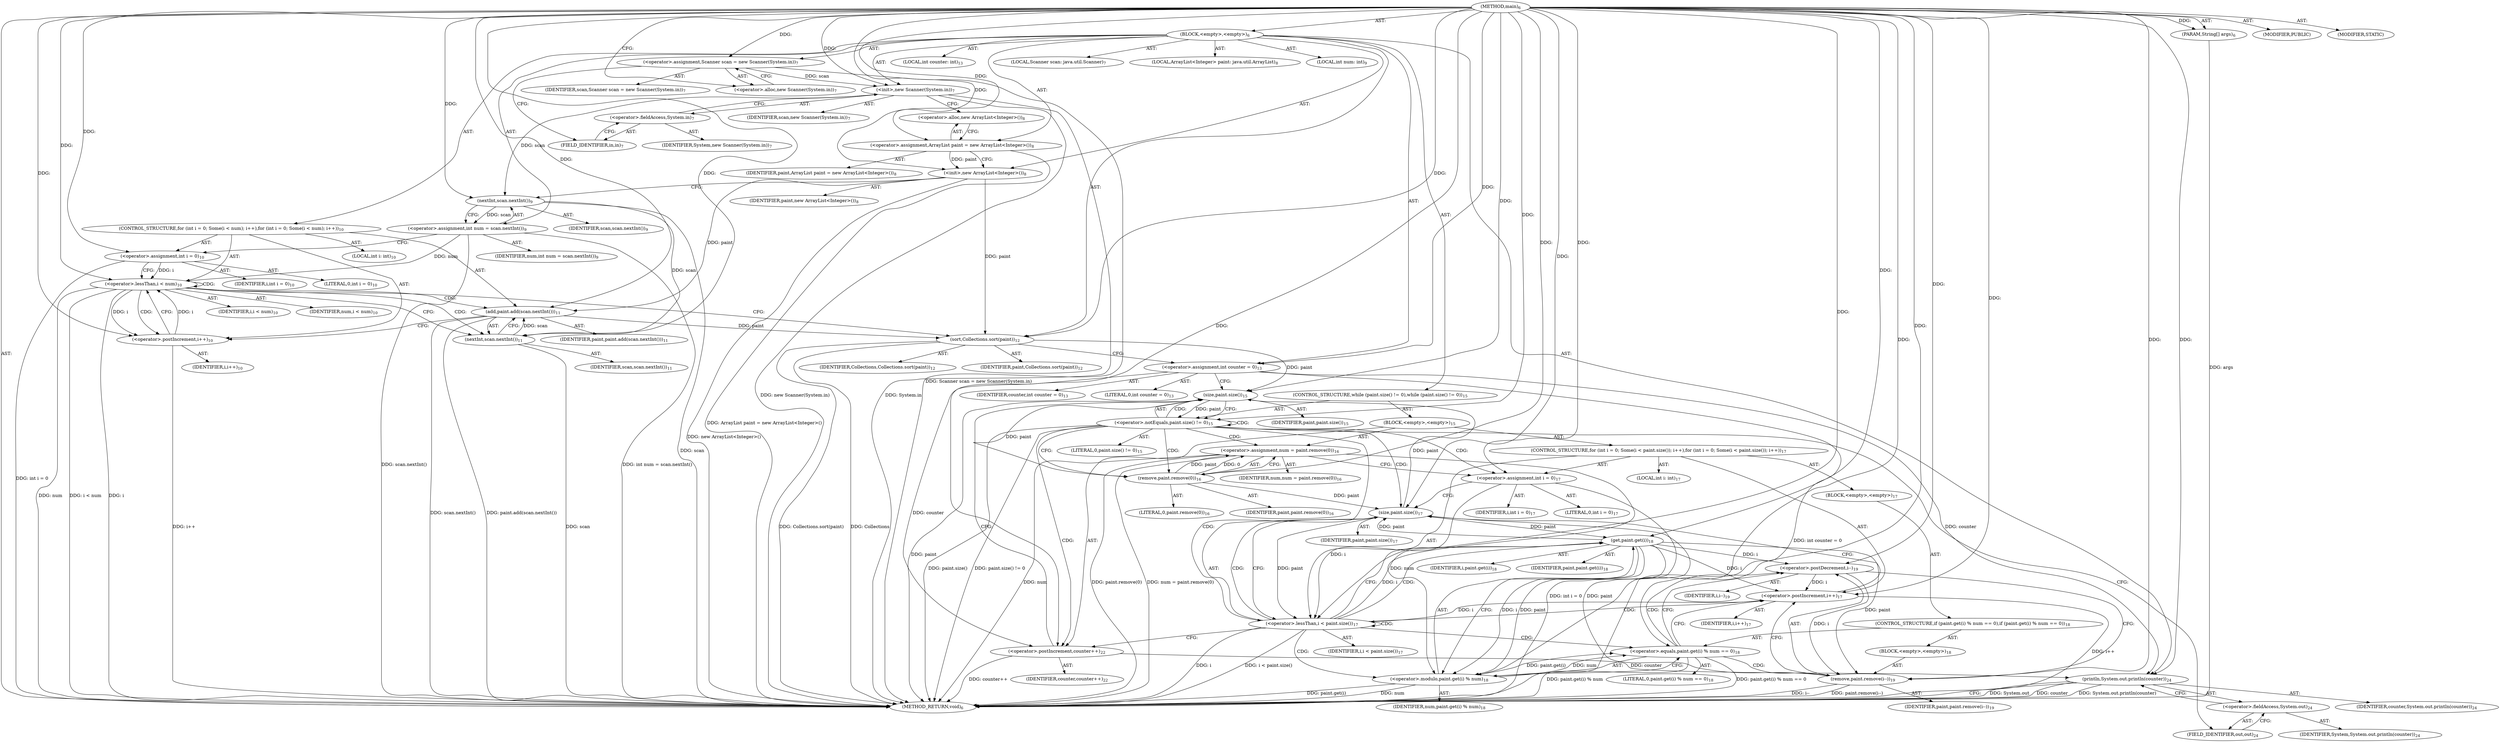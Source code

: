 digraph "main" {  
"21" [label = <(METHOD,main)<SUB>6</SUB>> ]
"22" [label = <(PARAM,String[] args)<SUB>6</SUB>> ]
"23" [label = <(BLOCK,&lt;empty&gt;,&lt;empty&gt;)<SUB>6</SUB>> ]
"4" [label = <(LOCAL,Scanner scan: java.util.Scanner)<SUB>7</SUB>> ]
"24" [label = <(&lt;operator&gt;.assignment,Scanner scan = new Scanner(System.in))<SUB>7</SUB>> ]
"25" [label = <(IDENTIFIER,scan,Scanner scan = new Scanner(System.in))<SUB>7</SUB>> ]
"26" [label = <(&lt;operator&gt;.alloc,new Scanner(System.in))<SUB>7</SUB>> ]
"27" [label = <(&lt;init&gt;,new Scanner(System.in))<SUB>7</SUB>> ]
"3" [label = <(IDENTIFIER,scan,new Scanner(System.in))<SUB>7</SUB>> ]
"28" [label = <(&lt;operator&gt;.fieldAccess,System.in)<SUB>7</SUB>> ]
"29" [label = <(IDENTIFIER,System,new Scanner(System.in))<SUB>7</SUB>> ]
"30" [label = <(FIELD_IDENTIFIER,in,in)<SUB>7</SUB>> ]
"6" [label = <(LOCAL,ArrayList&lt;Integer&gt; paint: java.util.ArrayList)<SUB>8</SUB>> ]
"31" [label = <(&lt;operator&gt;.assignment,ArrayList paint = new ArrayList&lt;Integer&gt;())<SUB>8</SUB>> ]
"32" [label = <(IDENTIFIER,paint,ArrayList paint = new ArrayList&lt;Integer&gt;())<SUB>8</SUB>> ]
"33" [label = <(&lt;operator&gt;.alloc,new ArrayList&lt;Integer&gt;())<SUB>8</SUB>> ]
"34" [label = <(&lt;init&gt;,new ArrayList&lt;Integer&gt;())<SUB>8</SUB>> ]
"5" [label = <(IDENTIFIER,paint,new ArrayList&lt;Integer&gt;())<SUB>8</SUB>> ]
"35" [label = <(LOCAL,int num: int)<SUB>9</SUB>> ]
"36" [label = <(&lt;operator&gt;.assignment,int num = scan.nextInt())<SUB>9</SUB>> ]
"37" [label = <(IDENTIFIER,num,int num = scan.nextInt())<SUB>9</SUB>> ]
"38" [label = <(nextInt,scan.nextInt())<SUB>9</SUB>> ]
"39" [label = <(IDENTIFIER,scan,scan.nextInt())<SUB>9</SUB>> ]
"40" [label = <(CONTROL_STRUCTURE,for (int i = 0; Some(i &lt; num); i++),for (int i = 0; Some(i &lt; num); i++))<SUB>10</SUB>> ]
"41" [label = <(LOCAL,int i: int)<SUB>10</SUB>> ]
"42" [label = <(&lt;operator&gt;.assignment,int i = 0)<SUB>10</SUB>> ]
"43" [label = <(IDENTIFIER,i,int i = 0)<SUB>10</SUB>> ]
"44" [label = <(LITERAL,0,int i = 0)<SUB>10</SUB>> ]
"45" [label = <(&lt;operator&gt;.lessThan,i &lt; num)<SUB>10</SUB>> ]
"46" [label = <(IDENTIFIER,i,i &lt; num)<SUB>10</SUB>> ]
"47" [label = <(IDENTIFIER,num,i &lt; num)<SUB>10</SUB>> ]
"48" [label = <(&lt;operator&gt;.postIncrement,i++)<SUB>10</SUB>> ]
"49" [label = <(IDENTIFIER,i,i++)<SUB>10</SUB>> ]
"50" [label = <(add,paint.add(scan.nextInt()))<SUB>11</SUB>> ]
"51" [label = <(IDENTIFIER,paint,paint.add(scan.nextInt()))<SUB>11</SUB>> ]
"52" [label = <(nextInt,scan.nextInt())<SUB>11</SUB>> ]
"53" [label = <(IDENTIFIER,scan,scan.nextInt())<SUB>11</SUB>> ]
"54" [label = <(sort,Collections.sort(paint))<SUB>12</SUB>> ]
"55" [label = <(IDENTIFIER,Collections,Collections.sort(paint))<SUB>12</SUB>> ]
"56" [label = <(IDENTIFIER,paint,Collections.sort(paint))<SUB>12</SUB>> ]
"57" [label = <(LOCAL,int counter: int)<SUB>13</SUB>> ]
"58" [label = <(&lt;operator&gt;.assignment,int counter = 0)<SUB>13</SUB>> ]
"59" [label = <(IDENTIFIER,counter,int counter = 0)<SUB>13</SUB>> ]
"60" [label = <(LITERAL,0,int counter = 0)<SUB>13</SUB>> ]
"61" [label = <(CONTROL_STRUCTURE,while (paint.size() != 0),while (paint.size() != 0))<SUB>15</SUB>> ]
"62" [label = <(&lt;operator&gt;.notEquals,paint.size() != 0)<SUB>15</SUB>> ]
"63" [label = <(size,paint.size())<SUB>15</SUB>> ]
"64" [label = <(IDENTIFIER,paint,paint.size())<SUB>15</SUB>> ]
"65" [label = <(LITERAL,0,paint.size() != 0)<SUB>15</SUB>> ]
"66" [label = <(BLOCK,&lt;empty&gt;,&lt;empty&gt;)<SUB>15</SUB>> ]
"67" [label = <(&lt;operator&gt;.assignment,num = paint.remove(0))<SUB>16</SUB>> ]
"68" [label = <(IDENTIFIER,num,num = paint.remove(0))<SUB>16</SUB>> ]
"69" [label = <(remove,paint.remove(0))<SUB>16</SUB>> ]
"70" [label = <(IDENTIFIER,paint,paint.remove(0))<SUB>16</SUB>> ]
"71" [label = <(LITERAL,0,paint.remove(0))<SUB>16</SUB>> ]
"72" [label = <(CONTROL_STRUCTURE,for (int i = 0; Some(i &lt; paint.size()); i++),for (int i = 0; Some(i &lt; paint.size()); i++))<SUB>17</SUB>> ]
"73" [label = <(LOCAL,int i: int)<SUB>17</SUB>> ]
"74" [label = <(&lt;operator&gt;.assignment,int i = 0)<SUB>17</SUB>> ]
"75" [label = <(IDENTIFIER,i,int i = 0)<SUB>17</SUB>> ]
"76" [label = <(LITERAL,0,int i = 0)<SUB>17</SUB>> ]
"77" [label = <(&lt;operator&gt;.lessThan,i &lt; paint.size())<SUB>17</SUB>> ]
"78" [label = <(IDENTIFIER,i,i &lt; paint.size())<SUB>17</SUB>> ]
"79" [label = <(size,paint.size())<SUB>17</SUB>> ]
"80" [label = <(IDENTIFIER,paint,paint.size())<SUB>17</SUB>> ]
"81" [label = <(&lt;operator&gt;.postIncrement,i++)<SUB>17</SUB>> ]
"82" [label = <(IDENTIFIER,i,i++)<SUB>17</SUB>> ]
"83" [label = <(BLOCK,&lt;empty&gt;,&lt;empty&gt;)<SUB>17</SUB>> ]
"84" [label = <(CONTROL_STRUCTURE,if (paint.get(i) % num == 0),if (paint.get(i) % num == 0))<SUB>18</SUB>> ]
"85" [label = <(&lt;operator&gt;.equals,paint.get(i) % num == 0)<SUB>18</SUB>> ]
"86" [label = <(&lt;operator&gt;.modulo,paint.get(i) % num)<SUB>18</SUB>> ]
"87" [label = <(get,paint.get(i))<SUB>18</SUB>> ]
"88" [label = <(IDENTIFIER,paint,paint.get(i))<SUB>18</SUB>> ]
"89" [label = <(IDENTIFIER,i,paint.get(i))<SUB>18</SUB>> ]
"90" [label = <(IDENTIFIER,num,paint.get(i) % num)<SUB>18</SUB>> ]
"91" [label = <(LITERAL,0,paint.get(i) % num == 0)<SUB>18</SUB>> ]
"92" [label = <(BLOCK,&lt;empty&gt;,&lt;empty&gt;)<SUB>18</SUB>> ]
"93" [label = <(remove,paint.remove(i--))<SUB>19</SUB>> ]
"94" [label = <(IDENTIFIER,paint,paint.remove(i--))<SUB>19</SUB>> ]
"95" [label = <(&lt;operator&gt;.postDecrement,i--)<SUB>19</SUB>> ]
"96" [label = <(IDENTIFIER,i,i--)<SUB>19</SUB>> ]
"97" [label = <(&lt;operator&gt;.postIncrement,counter++)<SUB>22</SUB>> ]
"98" [label = <(IDENTIFIER,counter,counter++)<SUB>22</SUB>> ]
"99" [label = <(println,System.out.println(counter))<SUB>24</SUB>> ]
"100" [label = <(&lt;operator&gt;.fieldAccess,System.out)<SUB>24</SUB>> ]
"101" [label = <(IDENTIFIER,System,System.out.println(counter))<SUB>24</SUB>> ]
"102" [label = <(FIELD_IDENTIFIER,out,out)<SUB>24</SUB>> ]
"103" [label = <(IDENTIFIER,counter,System.out.println(counter))<SUB>24</SUB>> ]
"104" [label = <(MODIFIER,PUBLIC)> ]
"105" [label = <(MODIFIER,STATIC)> ]
"106" [label = <(METHOD_RETURN,void)<SUB>6</SUB>> ]
  "21" -> "22"  [ label = "AST: "] 
  "21" -> "23"  [ label = "AST: "] 
  "21" -> "104"  [ label = "AST: "] 
  "21" -> "105"  [ label = "AST: "] 
  "21" -> "106"  [ label = "AST: "] 
  "23" -> "4"  [ label = "AST: "] 
  "23" -> "24"  [ label = "AST: "] 
  "23" -> "27"  [ label = "AST: "] 
  "23" -> "6"  [ label = "AST: "] 
  "23" -> "31"  [ label = "AST: "] 
  "23" -> "34"  [ label = "AST: "] 
  "23" -> "35"  [ label = "AST: "] 
  "23" -> "36"  [ label = "AST: "] 
  "23" -> "40"  [ label = "AST: "] 
  "23" -> "54"  [ label = "AST: "] 
  "23" -> "57"  [ label = "AST: "] 
  "23" -> "58"  [ label = "AST: "] 
  "23" -> "61"  [ label = "AST: "] 
  "23" -> "99"  [ label = "AST: "] 
  "24" -> "25"  [ label = "AST: "] 
  "24" -> "26"  [ label = "AST: "] 
  "27" -> "3"  [ label = "AST: "] 
  "27" -> "28"  [ label = "AST: "] 
  "28" -> "29"  [ label = "AST: "] 
  "28" -> "30"  [ label = "AST: "] 
  "31" -> "32"  [ label = "AST: "] 
  "31" -> "33"  [ label = "AST: "] 
  "34" -> "5"  [ label = "AST: "] 
  "36" -> "37"  [ label = "AST: "] 
  "36" -> "38"  [ label = "AST: "] 
  "38" -> "39"  [ label = "AST: "] 
  "40" -> "41"  [ label = "AST: "] 
  "40" -> "42"  [ label = "AST: "] 
  "40" -> "45"  [ label = "AST: "] 
  "40" -> "48"  [ label = "AST: "] 
  "40" -> "50"  [ label = "AST: "] 
  "42" -> "43"  [ label = "AST: "] 
  "42" -> "44"  [ label = "AST: "] 
  "45" -> "46"  [ label = "AST: "] 
  "45" -> "47"  [ label = "AST: "] 
  "48" -> "49"  [ label = "AST: "] 
  "50" -> "51"  [ label = "AST: "] 
  "50" -> "52"  [ label = "AST: "] 
  "52" -> "53"  [ label = "AST: "] 
  "54" -> "55"  [ label = "AST: "] 
  "54" -> "56"  [ label = "AST: "] 
  "58" -> "59"  [ label = "AST: "] 
  "58" -> "60"  [ label = "AST: "] 
  "61" -> "62"  [ label = "AST: "] 
  "61" -> "66"  [ label = "AST: "] 
  "62" -> "63"  [ label = "AST: "] 
  "62" -> "65"  [ label = "AST: "] 
  "63" -> "64"  [ label = "AST: "] 
  "66" -> "67"  [ label = "AST: "] 
  "66" -> "72"  [ label = "AST: "] 
  "66" -> "97"  [ label = "AST: "] 
  "67" -> "68"  [ label = "AST: "] 
  "67" -> "69"  [ label = "AST: "] 
  "69" -> "70"  [ label = "AST: "] 
  "69" -> "71"  [ label = "AST: "] 
  "72" -> "73"  [ label = "AST: "] 
  "72" -> "74"  [ label = "AST: "] 
  "72" -> "77"  [ label = "AST: "] 
  "72" -> "81"  [ label = "AST: "] 
  "72" -> "83"  [ label = "AST: "] 
  "74" -> "75"  [ label = "AST: "] 
  "74" -> "76"  [ label = "AST: "] 
  "77" -> "78"  [ label = "AST: "] 
  "77" -> "79"  [ label = "AST: "] 
  "79" -> "80"  [ label = "AST: "] 
  "81" -> "82"  [ label = "AST: "] 
  "83" -> "84"  [ label = "AST: "] 
  "84" -> "85"  [ label = "AST: "] 
  "84" -> "92"  [ label = "AST: "] 
  "85" -> "86"  [ label = "AST: "] 
  "85" -> "91"  [ label = "AST: "] 
  "86" -> "87"  [ label = "AST: "] 
  "86" -> "90"  [ label = "AST: "] 
  "87" -> "88"  [ label = "AST: "] 
  "87" -> "89"  [ label = "AST: "] 
  "92" -> "93"  [ label = "AST: "] 
  "93" -> "94"  [ label = "AST: "] 
  "93" -> "95"  [ label = "AST: "] 
  "95" -> "96"  [ label = "AST: "] 
  "97" -> "98"  [ label = "AST: "] 
  "99" -> "100"  [ label = "AST: "] 
  "99" -> "103"  [ label = "AST: "] 
  "100" -> "101"  [ label = "AST: "] 
  "100" -> "102"  [ label = "AST: "] 
  "24" -> "30"  [ label = "CFG: "] 
  "27" -> "33"  [ label = "CFG: "] 
  "31" -> "34"  [ label = "CFG: "] 
  "34" -> "38"  [ label = "CFG: "] 
  "36" -> "42"  [ label = "CFG: "] 
  "54" -> "58"  [ label = "CFG: "] 
  "58" -> "63"  [ label = "CFG: "] 
  "99" -> "106"  [ label = "CFG: "] 
  "26" -> "24"  [ label = "CFG: "] 
  "28" -> "27"  [ label = "CFG: "] 
  "33" -> "31"  [ label = "CFG: "] 
  "38" -> "36"  [ label = "CFG: "] 
  "42" -> "45"  [ label = "CFG: "] 
  "45" -> "52"  [ label = "CFG: "] 
  "45" -> "54"  [ label = "CFG: "] 
  "48" -> "45"  [ label = "CFG: "] 
  "50" -> "48"  [ label = "CFG: "] 
  "62" -> "69"  [ label = "CFG: "] 
  "62" -> "102"  [ label = "CFG: "] 
  "100" -> "99"  [ label = "CFG: "] 
  "30" -> "28"  [ label = "CFG: "] 
  "52" -> "50"  [ label = "CFG: "] 
  "63" -> "62"  [ label = "CFG: "] 
  "67" -> "74"  [ label = "CFG: "] 
  "97" -> "63"  [ label = "CFG: "] 
  "102" -> "100"  [ label = "CFG: "] 
  "69" -> "67"  [ label = "CFG: "] 
  "74" -> "79"  [ label = "CFG: "] 
  "77" -> "87"  [ label = "CFG: "] 
  "77" -> "97"  [ label = "CFG: "] 
  "81" -> "79"  [ label = "CFG: "] 
  "79" -> "77"  [ label = "CFG: "] 
  "85" -> "95"  [ label = "CFG: "] 
  "85" -> "81"  [ label = "CFG: "] 
  "86" -> "85"  [ label = "CFG: "] 
  "93" -> "81"  [ label = "CFG: "] 
  "87" -> "86"  [ label = "CFG: "] 
  "95" -> "93"  [ label = "CFG: "] 
  "21" -> "26"  [ label = "CFG: "] 
  "22" -> "106"  [ label = "DDG: args"] 
  "24" -> "106"  [ label = "DDG: Scanner scan = new Scanner(System.in)"] 
  "27" -> "106"  [ label = "DDG: System.in"] 
  "27" -> "106"  [ label = "DDG: new Scanner(System.in)"] 
  "31" -> "106"  [ label = "DDG: ArrayList paint = new ArrayList&lt;Integer&gt;()"] 
  "34" -> "106"  [ label = "DDG: new ArrayList&lt;Integer&gt;()"] 
  "38" -> "106"  [ label = "DDG: scan"] 
  "36" -> "106"  [ label = "DDG: scan.nextInt()"] 
  "36" -> "106"  [ label = "DDG: int num = scan.nextInt()"] 
  "42" -> "106"  [ label = "DDG: int i = 0"] 
  "45" -> "106"  [ label = "DDG: i"] 
  "45" -> "106"  [ label = "DDG: num"] 
  "45" -> "106"  [ label = "DDG: i &lt; num"] 
  "54" -> "106"  [ label = "DDG: Collections.sort(paint)"] 
  "58" -> "106"  [ label = "DDG: int counter = 0"] 
  "63" -> "106"  [ label = "DDG: paint"] 
  "62" -> "106"  [ label = "DDG: paint.size()"] 
  "62" -> "106"  [ label = "DDG: paint.size() != 0"] 
  "99" -> "106"  [ label = "DDG: System.out"] 
  "99" -> "106"  [ label = "DDG: counter"] 
  "99" -> "106"  [ label = "DDG: System.out.println(counter)"] 
  "67" -> "106"  [ label = "DDG: num"] 
  "67" -> "106"  [ label = "DDG: paint.remove(0)"] 
  "67" -> "106"  [ label = "DDG: num = paint.remove(0)"] 
  "74" -> "106"  [ label = "DDG: int i = 0"] 
  "77" -> "106"  [ label = "DDG: i"] 
  "77" -> "106"  [ label = "DDG: i &lt; paint.size()"] 
  "97" -> "106"  [ label = "DDG: counter++"] 
  "86" -> "106"  [ label = "DDG: paint.get(i)"] 
  "86" -> "106"  [ label = "DDG: num"] 
  "85" -> "106"  [ label = "DDG: paint.get(i) % num"] 
  "85" -> "106"  [ label = "DDG: paint.get(i) % num == 0"] 
  "93" -> "106"  [ label = "DDG: i--"] 
  "93" -> "106"  [ label = "DDG: paint.remove(i--)"] 
  "81" -> "106"  [ label = "DDG: i++"] 
  "52" -> "106"  [ label = "DDG: scan"] 
  "50" -> "106"  [ label = "DDG: scan.nextInt()"] 
  "50" -> "106"  [ label = "DDG: paint.add(scan.nextInt())"] 
  "48" -> "106"  [ label = "DDG: i++"] 
  "54" -> "106"  [ label = "DDG: Collections"] 
  "21" -> "22"  [ label = "DDG: "] 
  "21" -> "24"  [ label = "DDG: "] 
  "21" -> "31"  [ label = "DDG: "] 
  "38" -> "36"  [ label = "DDG: scan"] 
  "21" -> "58"  [ label = "DDG: "] 
  "24" -> "27"  [ label = "DDG: scan"] 
  "21" -> "27"  [ label = "DDG: "] 
  "31" -> "34"  [ label = "DDG: paint"] 
  "21" -> "34"  [ label = "DDG: "] 
  "21" -> "42"  [ label = "DDG: "] 
  "21" -> "54"  [ label = "DDG: "] 
  "34" -> "54"  [ label = "DDG: paint"] 
  "50" -> "54"  [ label = "DDG: paint"] 
  "58" -> "99"  [ label = "DDG: counter"] 
  "97" -> "99"  [ label = "DDG: counter"] 
  "21" -> "99"  [ label = "DDG: "] 
  "27" -> "38"  [ label = "DDG: scan"] 
  "21" -> "38"  [ label = "DDG: "] 
  "42" -> "45"  [ label = "DDG: i"] 
  "48" -> "45"  [ label = "DDG: i"] 
  "21" -> "45"  [ label = "DDG: "] 
  "36" -> "45"  [ label = "DDG: num"] 
  "45" -> "48"  [ label = "DDG: i"] 
  "21" -> "48"  [ label = "DDG: "] 
  "34" -> "50"  [ label = "DDG: paint"] 
  "21" -> "50"  [ label = "DDG: "] 
  "52" -> "50"  [ label = "DDG: scan"] 
  "63" -> "62"  [ label = "DDG: paint"] 
  "21" -> "62"  [ label = "DDG: "] 
  "69" -> "67"  [ label = "DDG: paint"] 
  "69" -> "67"  [ label = "DDG: 0"] 
  "38" -> "52"  [ label = "DDG: scan"] 
  "21" -> "52"  [ label = "DDG: "] 
  "54" -> "63"  [ label = "DDG: paint"] 
  "79" -> "63"  [ label = "DDG: paint"] 
  "21" -> "63"  [ label = "DDG: "] 
  "21" -> "74"  [ label = "DDG: "] 
  "58" -> "97"  [ label = "DDG: counter"] 
  "21" -> "97"  [ label = "DDG: "] 
  "63" -> "69"  [ label = "DDG: paint"] 
  "21" -> "69"  [ label = "DDG: "] 
  "74" -> "77"  [ label = "DDG: i"] 
  "81" -> "77"  [ label = "DDG: i"] 
  "21" -> "77"  [ label = "DDG: "] 
  "79" -> "77"  [ label = "DDG: paint"] 
  "87" -> "81"  [ label = "DDG: i"] 
  "95" -> "81"  [ label = "DDG: i"] 
  "21" -> "81"  [ label = "DDG: "] 
  "69" -> "79"  [ label = "DDG: paint"] 
  "87" -> "79"  [ label = "DDG: paint"] 
  "93" -> "79"  [ label = "DDG: paint"] 
  "21" -> "79"  [ label = "DDG: "] 
  "86" -> "85"  [ label = "DDG: paint.get(i)"] 
  "86" -> "85"  [ label = "DDG: num"] 
  "21" -> "85"  [ label = "DDG: "] 
  "87" -> "86"  [ label = "DDG: paint"] 
  "87" -> "86"  [ label = "DDG: i"] 
  "67" -> "86"  [ label = "DDG: num"] 
  "21" -> "86"  [ label = "DDG: "] 
  "87" -> "93"  [ label = "DDG: paint"] 
  "21" -> "93"  [ label = "DDG: "] 
  "95" -> "93"  [ label = "DDG: i"] 
  "79" -> "87"  [ label = "DDG: paint"] 
  "21" -> "87"  [ label = "DDG: "] 
  "77" -> "87"  [ label = "DDG: i"] 
  "87" -> "95"  [ label = "DDG: i"] 
  "21" -> "95"  [ label = "DDG: "] 
  "45" -> "48"  [ label = "CDG: "] 
  "45" -> "52"  [ label = "CDG: "] 
  "45" -> "45"  [ label = "CDG: "] 
  "45" -> "50"  [ label = "CDG: "] 
  "62" -> "77"  [ label = "CDG: "] 
  "62" -> "69"  [ label = "CDG: "] 
  "62" -> "67"  [ label = "CDG: "] 
  "62" -> "74"  [ label = "CDG: "] 
  "62" -> "63"  [ label = "CDG: "] 
  "62" -> "97"  [ label = "CDG: "] 
  "62" -> "62"  [ label = "CDG: "] 
  "62" -> "79"  [ label = "CDG: "] 
  "77" -> "77"  [ label = "CDG: "] 
  "77" -> "81"  [ label = "CDG: "] 
  "77" -> "85"  [ label = "CDG: "] 
  "77" -> "87"  [ label = "CDG: "] 
  "77" -> "79"  [ label = "CDG: "] 
  "77" -> "86"  [ label = "CDG: "] 
  "85" -> "95"  [ label = "CDG: "] 
  "85" -> "93"  [ label = "CDG: "] 
}
